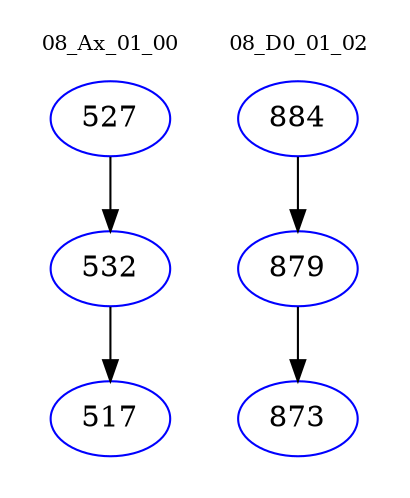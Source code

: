 digraph{
subgraph cluster_0 {
color = white
label = "08_Ax_01_00";
fontsize=10;
T0_527 [label="527", color="blue"]
T0_527 -> T0_532 [color="black"]
T0_532 [label="532", color="blue"]
T0_532 -> T0_517 [color="black"]
T0_517 [label="517", color="blue"]
}
subgraph cluster_1 {
color = white
label = "08_D0_01_02";
fontsize=10;
T1_884 [label="884", color="blue"]
T1_884 -> T1_879 [color="black"]
T1_879 [label="879", color="blue"]
T1_879 -> T1_873 [color="black"]
T1_873 [label="873", color="blue"]
}
}
